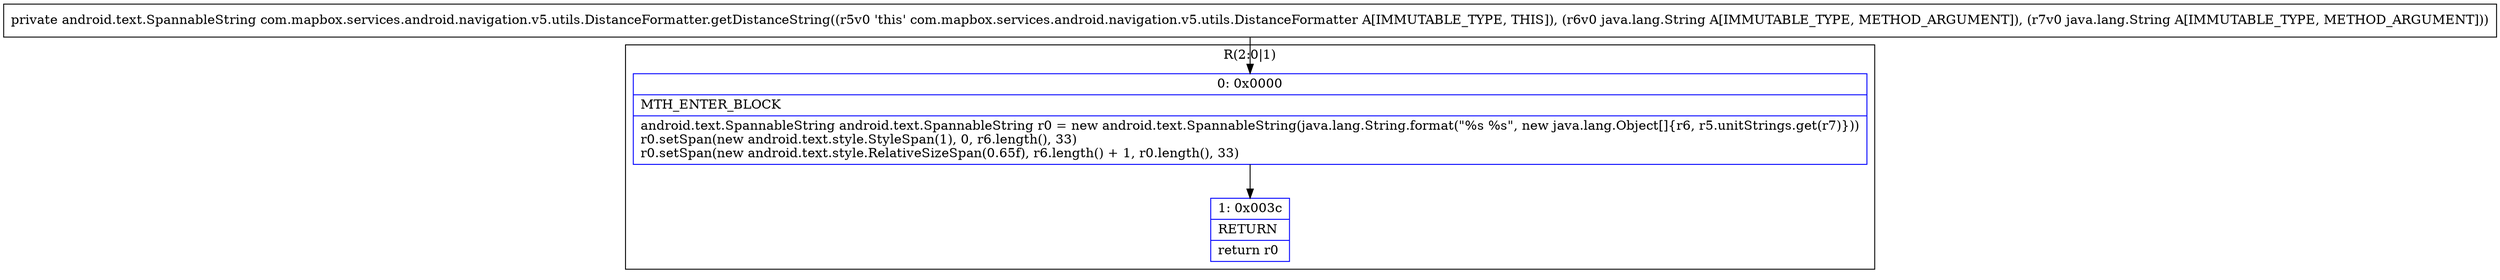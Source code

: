 digraph "CFG forcom.mapbox.services.android.navigation.v5.utils.DistanceFormatter.getDistanceString(Ljava\/lang\/String;Ljava\/lang\/String;)Landroid\/text\/SpannableString;" {
subgraph cluster_Region_1546656008 {
label = "R(2:0|1)";
node [shape=record,color=blue];
Node_0 [shape=record,label="{0\:\ 0x0000|MTH_ENTER_BLOCK\l|android.text.SpannableString android.text.SpannableString r0 = new android.text.SpannableString(java.lang.String.format(\"%s %s\", new java.lang.Object[]\{r6, r5.unitStrings.get(r7)\}))\lr0.setSpan(new android.text.style.StyleSpan(1), 0, r6.length(), 33)\lr0.setSpan(new android.text.style.RelativeSizeSpan(0.65f), r6.length() + 1, r0.length(), 33)\l}"];
Node_1 [shape=record,label="{1\:\ 0x003c|RETURN\l|return r0\l}"];
}
MethodNode[shape=record,label="{private android.text.SpannableString com.mapbox.services.android.navigation.v5.utils.DistanceFormatter.getDistanceString((r5v0 'this' com.mapbox.services.android.navigation.v5.utils.DistanceFormatter A[IMMUTABLE_TYPE, THIS]), (r6v0 java.lang.String A[IMMUTABLE_TYPE, METHOD_ARGUMENT]), (r7v0 java.lang.String A[IMMUTABLE_TYPE, METHOD_ARGUMENT])) }"];
MethodNode -> Node_0;
Node_0 -> Node_1;
}

